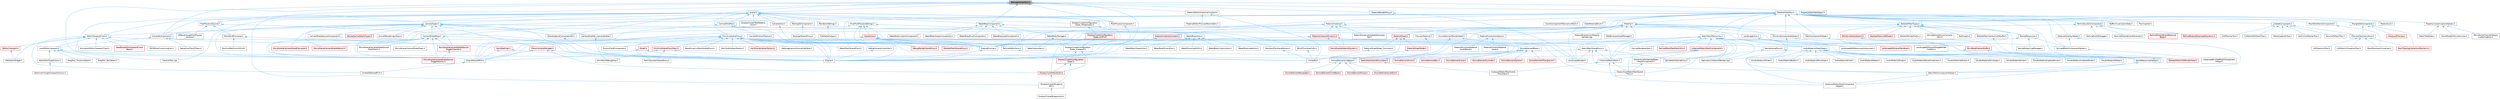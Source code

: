 digraph "BlendableInterface.h"
{
 // INTERACTIVE_SVG=YES
 // LATEX_PDF_SIZE
  bgcolor="transparent";
  edge [fontname=Helvetica,fontsize=10,labelfontname=Helvetica,labelfontsize=10];
  node [fontname=Helvetica,fontsize=10,shape=box,height=0.2,width=0.4];
  Node1 [id="Node000001",label="BlendableInterface.h",height=0.2,width=0.4,color="gray40", fillcolor="grey60", style="filled", fontcolor="black",tooltip=" "];
  Node1 -> Node2 [id="edge1_Node000001_Node000002",dir="back",color="steelblue1",style="solid",tooltip=" "];
  Node2 [id="Node000002",label="CameraComponent.h",height=0.2,width=0.4,color="grey40", fillcolor="white", style="filled",URL="$dc/d7b/CameraComponent_8h.html",tooltip=" "];
  Node2 -> Node3 [id="edge2_Node000002_Node000003",dir="back",color="steelblue1",style="solid",tooltip=" "];
  Node3 [id="Node000003",label="EngineMinimal.h",height=0.2,width=0.4,color="grey40", fillcolor="white", style="filled",URL="$d0/d2c/EngineMinimal_8h.html",tooltip=" "];
  Node3 -> Node4 [id="edge3_Node000003_Node000004",dir="back",color="steelblue1",style="solid",tooltip=" "];
  Node4 [id="Node000004",label="Engine.h",height=0.2,width=0.4,color="grey40", fillcolor="white", style="filled",URL="$d1/d34/Public_2Engine_8h.html",tooltip=" "];
  Node2 -> Node5 [id="edge4_Node000002_Node000005",dir="back",color="steelblue1",style="solid",tooltip=" "];
  Node5 [id="Node000005",label="LevelEditorViewport.h",height=0.2,width=0.4,color="grey40", fillcolor="white", style="filled",URL="$d4/ddf/LevelEditorViewport_8h.html",tooltip=" "];
  Node5 -> Node6 [id="edge5_Node000005_Node000006",dir="back",color="steelblue1",style="solid",tooltip=" "];
  Node6 [id="Node000006",label="BookMarkTypeActions.h",height=0.2,width=0.4,color="grey40", fillcolor="white", style="filled",URL="$d0/d2f/BookMarkTypeActions_8h.html",tooltip=" "];
  Node6 -> Node7 [id="edge6_Node000006_Node000007",dir="back",color="steelblue1",style="solid",tooltip=" "];
  Node7 [id="Node000007",label="BookmarkSingleViewportActions.h",height=0.2,width=0.4,color="grey40", fillcolor="white", style="filled",URL="$d3/dd5/BookmarkSingleViewportActions_8h.html",tooltip=" "];
  Node5 -> Node8 [id="edge7_Node000005_Node000008",dir="back",color="steelblue1",style="solid",tooltip=" "];
  Node8 [id="Node000008",label="DragTool_BoxSelect.h",height=0.2,width=0.4,color="grey40", fillcolor="white", style="filled",URL="$da/dbf/DragTool__BoxSelect_8h.html",tooltip=" "];
  Node5 -> Node9 [id="edge8_Node000005_Node000009",dir="back",color="steelblue1",style="solid",tooltip=" "];
  Node9 [id="Node000009",label="DragTool_FrustumSelect.h",height=0.2,width=0.4,color="grey40", fillcolor="white", style="filled",URL="$db/de7/DragTool__FrustumSelect_8h.html",tooltip=" "];
  Node5 -> Node10 [id="edge9_Node000005_Node000010",dir="back",color="steelblue1",style="solid",tooltip=" "];
  Node10 [id="Node000010",label="FractureTool.cpp",height=0.2,width=0.4,color="grey40", fillcolor="white", style="filled",URL="$dc/d9a/FractureTool_8cpp.html",tooltip=" "];
  Node5 -> Node11 [id="edge10_Node000005_Node000011",dir="back",color="steelblue1",style="solid",tooltip=" "];
  Node11 [id="Node000011",label="UnrealEd.h",height=0.2,width=0.4,color="grey40", fillcolor="white", style="filled",URL="$d2/d5f/UnrealEd_8h.html",tooltip=" "];
  Node2 -> Node12 [id="edge11_Node000002_Node000012",dir="back",color="steelblue1",style="solid",tooltip=" "];
  Node12 [id="Node000012",label="SequencerTrackFilters.h",height=0.2,width=0.4,color="grey40", fillcolor="white", style="filled",URL="$df/d72/SequencerTrackFilters_8h.html",tooltip=" "];
  Node1 -> Node4 [id="edge12_Node000001_Node000004",dir="back",color="steelblue1",style="solid",tooltip=" "];
  Node1 -> Node13 [id="edge13_Node000001_Node000013",dir="back",color="steelblue1",style="solid",tooltip=" "];
  Node13 [id="Node000013",label="EngineSharedPCH.h",height=0.2,width=0.4,color="grey40", fillcolor="white", style="filled",URL="$dc/dbb/EngineSharedPCH_8h.html",tooltip=" "];
  Node13 -> Node14 [id="edge14_Node000013_Node000014",dir="back",color="steelblue1",style="solid",tooltip=" "];
  Node14 [id="Node000014",label="UnrealEdSharedPCH.h",height=0.2,width=0.4,color="grey40", fillcolor="white", style="filled",URL="$d1/de6/UnrealEdSharedPCH_8h.html",tooltip=" "];
  Node1 -> Node15 [id="edge15_Node000001_Node000015",dir="back",color="steelblue1",style="solid",tooltip=" "];
  Node15 [id="Node000015",label="MaterialEditorInstanceConstant.h",height=0.2,width=0.4,color="grey40", fillcolor="white", style="filled",URL="$d8/d4b/MaterialEditorInstanceConstant_8h.html",tooltip=" "];
  Node15 -> Node16 [id="edge16_Node000015_Node000016",dir="back",color="steelblue1",style="solid",tooltip=" "];
  Node16 [id="Node000016",label="MaterialEditorPreviewParameters.h",height=0.2,width=0.4,color="grey40", fillcolor="white", style="filled",URL="$db/dd5/MaterialEditorPreviewParameters_8h.html",tooltip=" "];
  Node15 -> Node11 [id="edge17_Node000015_Node000011",dir="back",color="steelblue1",style="solid",tooltip=" "];
  Node1 -> Node17 [id="edge18_Node000001_Node000017",dir="back",color="steelblue1",style="solid",tooltip=" "];
  Node17 [id="Node000017",label="MaterialInterface.h",height=0.2,width=0.4,color="grey40", fillcolor="white", style="filled",URL="$de/daa/MaterialInterface_8h.html",tooltip=" "];
  Node17 -> Node18 [id="edge19_Node000017_Node000018",dir="back",color="steelblue1",style="solid",tooltip=" "];
  Node18 [id="Node000018",label="AudioMaterialSlateTypes.h",height=0.2,width=0.4,color="grey40", fillcolor="white", style="filled",URL="$d3/d2d/AudioMaterialSlateTypes_8h.html",tooltip=" "];
  Node18 -> Node19 [id="edge20_Node000018_Node000019",dir="back",color="steelblue1",style="solid",tooltip=" "];
  Node19 [id="Node000019",label="AudioMaterialButton.h",height=0.2,width=0.4,color="grey40", fillcolor="white", style="filled",URL="$de/dca/AudioMaterialButton_8h.html",tooltip=" "];
  Node18 -> Node20 [id="edge21_Node000018_Node000020",dir="back",color="steelblue1",style="solid",tooltip=" "];
  Node20 [id="Node000020",label="AudioMaterialEnvelope.h",height=0.2,width=0.4,color="grey40", fillcolor="white", style="filled",URL="$d8/d42/AudioMaterialEnvelope_8h.html",tooltip=" "];
  Node18 -> Node21 [id="edge22_Node000018_Node000021",dir="back",color="steelblue1",style="solid",tooltip=" "];
  Node21 [id="Node000021",label="AudioMaterialKnob.h",height=0.2,width=0.4,color="grey40", fillcolor="white", style="filled",URL="$d1/d59/AudioMaterialKnob_8h.html",tooltip=" "];
  Node18 -> Node22 [id="edge23_Node000018_Node000022",dir="back",color="steelblue1",style="solid",tooltip=" "];
  Node22 [id="Node000022",label="AudioMaterialMeter.h",height=0.2,width=0.4,color="grey40", fillcolor="white", style="filled",URL="$d7/dc3/AudioMaterialMeter_8h.html",tooltip=" "];
  Node18 -> Node23 [id="edge24_Node000018_Node000023",dir="back",color="steelblue1",style="solid",tooltip=" "];
  Node23 [id="Node000023",label="AudioMaterialSlider.h",height=0.2,width=0.4,color="grey40", fillcolor="white", style="filled",URL="$de/db4/AudioMaterialSlider_8h.html",tooltip=" "];
  Node18 -> Node24 [id="edge25_Node000018_Node000024",dir="back",color="steelblue1",style="solid",tooltip=" "];
  Node24 [id="Node000024",label="AudioMaterialStyleContainers.h",height=0.2,width=0.4,color="grey40", fillcolor="white", style="filled",URL="$d2/d4e/AudioMaterialStyleContainers_8h.html",tooltip=" "];
  Node18 -> Node25 [id="edge26_Node000018_Node000025",dir="back",color="steelblue1",style="solid",tooltip=" "];
  Node25 [id="Node000025",label="SAudioMaterialButton.h",height=0.2,width=0.4,color="grey40", fillcolor="white", style="filled",URL="$d5/df6/SAudioMaterialButton_8h.html",tooltip=" "];
  Node18 -> Node26 [id="edge27_Node000018_Node000026",dir="back",color="steelblue1",style="solid",tooltip=" "];
  Node26 [id="Node000026",label="SAudioMaterialEnvelope.h",height=0.2,width=0.4,color="grey40", fillcolor="white", style="filled",URL="$d5/d2b/SAudioMaterialEnvelope_8h.html",tooltip=" "];
  Node18 -> Node27 [id="edge28_Node000018_Node000027",dir="back",color="steelblue1",style="solid",tooltip=" "];
  Node27 [id="Node000027",label="SAudioMaterialKnob.h",height=0.2,width=0.4,color="grey40", fillcolor="white", style="filled",URL="$d5/d68/SAudioMaterialKnob_8h.html",tooltip=" "];
  Node18 -> Node28 [id="edge29_Node000018_Node000028",dir="back",color="steelblue1",style="solid",tooltip=" "];
  Node28 [id="Node000028",label="SAudioMaterialLabeledKnob.h",height=0.2,width=0.4,color="grey40", fillcolor="white", style="filled",URL="$de/d2d/SAudioMaterialLabeledKnob_8h.html",tooltip=" "];
  Node18 -> Node29 [id="edge30_Node000018_Node000029",dir="back",color="steelblue1",style="solid",tooltip=" "];
  Node29 [id="Node000029",label="SAudioMaterialLabeledSlider.h",height=0.2,width=0.4,color="grey40", fillcolor="white", style="filled",URL="$d7/df2/SAudioMaterialLabeledSlider_8h.html",tooltip=" "];
  Node18 -> Node30 [id="edge31_Node000018_Node000030",dir="back",color="steelblue1",style="solid",tooltip=" "];
  Node30 [id="Node000030",label="SAudioMaterialMeter.h",height=0.2,width=0.4,color="grey40", fillcolor="white", style="filled",URL="$d9/da6/SAudioMaterialMeter_8h.html",tooltip=" "];
  Node18 -> Node31 [id="edge32_Node000018_Node000031",dir="back",color="steelblue1",style="solid",tooltip=" "];
  Node31 [id="Node000031",label="SAudioMaterialSlider.h",height=0.2,width=0.4,color="grey40", fillcolor="white", style="filled",URL="$d1/d37/SAudioMaterialSlider_8h.html",tooltip=" "];
  Node17 -> Node32 [id="edge33_Node000017_Node000032",dir="back",color="steelblue1",style="solid",tooltip=" "];
  Node32 [id="Node000032",label="BufferVisualizationData.h",height=0.2,width=0.4,color="grey40", fillcolor="white", style="filled",URL="$df/df1/BufferVisualizationData_8h.html",tooltip=" "];
  Node17 -> Node4 [id="edge34_Node000017_Node000004",dir="back",color="steelblue1",style="solid",tooltip=" "];
  Node17 -> Node13 [id="edge35_Node000017_Node000013",dir="back",color="steelblue1",style="solid",tooltip=" "];
  Node17 -> Node33 [id="edge36_Node000017_Node000033",dir="back",color="steelblue1",style="solid",tooltip=" "];
  Node33 [id="Node000033",label="FbxImporter.h",height=0.2,width=0.4,color="grey40", fillcolor="white", style="filled",URL="$d4/dfb/FbxImporter_8h.html",tooltip=" "];
  Node17 -> Node10 [id="edge37_Node000017_Node000010",dir="back",color="steelblue1",style="solid",tooltip=" "];
  Node17 -> Node34 [id="edge38_Node000017_Node000034",dir="back",color="steelblue1",style="solid",tooltip=" "];
  Node34 [id="Node000034",label="GizmoElementRenderState.h",height=0.2,width=0.4,color="grey40", fillcolor="white", style="filled",URL="$dd/def/GizmoElementRenderState_8h.html",tooltip=" "];
  Node34 -> Node35 [id="edge39_Node000034_Node000035",dir="back",color="steelblue1",style="solid",tooltip=" "];
  Node35 [id="Node000035",label="GizmoElementBase.h",height=0.2,width=0.4,color="grey40", fillcolor="white", style="filled",URL="$d5/d19/GizmoElementBase_8h.html",tooltip=" "];
  Node35 -> Node36 [id="edge40_Node000035_Node000036",dir="back",color="steelblue1",style="solid",tooltip=" "];
  Node36 [id="Node000036",label="GizmoElementArrow.h",height=0.2,width=0.4,color="red", fillcolor="#FFF0F0", style="filled",URL="$df/d5b/GizmoElementArrow_8h.html",tooltip=" "];
  Node35 -> Node38 [id="edge41_Node000035_Node000038",dir="back",color="steelblue1",style="solid",tooltip=" "];
  Node38 [id="Node000038",label="GizmoElementBox.h",height=0.2,width=0.4,color="red", fillcolor="#FFF0F0", style="filled",URL="$d6/d7f/GizmoElementBox_8h.html",tooltip=" "];
  Node35 -> Node39 [id="edge42_Node000035_Node000039",dir="back",color="steelblue1",style="solid",tooltip=" "];
  Node39 [id="Node000039",label="GizmoElementCone.h",height=0.2,width=0.4,color="red", fillcolor="#FFF0F0", style="filled",URL="$dc/dca/GizmoElementCone_8h.html",tooltip=" "];
  Node35 -> Node40 [id="edge43_Node000035_Node000040",dir="back",color="steelblue1",style="solid",tooltip=" "];
  Node40 [id="Node000040",label="GizmoElementCylinder.h",height=0.2,width=0.4,color="red", fillcolor="#FFF0F0", style="filled",URL="$da/dff/GizmoElementCylinder_8h.html",tooltip=" "];
  Node35 -> Node41 [id="edge44_Node000035_Node000041",dir="back",color="steelblue1",style="solid",tooltip=" "];
  Node41 [id="Node000041",label="GizmoElementLineBase.h",height=0.2,width=0.4,color="grey40", fillcolor="white", style="filled",URL="$d4/d1b/GizmoElementLineBase_8h.html",tooltip=" "];
  Node41 -> Node42 [id="edge45_Node000041_Node000042",dir="back",color="steelblue1",style="solid",tooltip=" "];
  Node42 [id="Node000042",label="GizmoElementCircleBase.h",height=0.2,width=0.4,color="red", fillcolor="#FFF0F0", style="filled",URL="$d5/d29/GizmoElementCircleBase_8h.html",tooltip=" "];
  Node41 -> Node46 [id="edge46_Node000041_Node000046",dir="back",color="steelblue1",style="solid",tooltip=" "];
  Node46 [id="Node000046",label="GizmoElementGroup.h",height=0.2,width=0.4,color="red", fillcolor="#FFF0F0", style="filled",URL="$df/d24/GizmoElementGroup_8h.html",tooltip=" "];
  Node41 -> Node47 [id="edge47_Node000041_Node000047",dir="back",color="steelblue1",style="solid",tooltip=" "];
  Node47 [id="Node000047",label="GizmoElementLineStrip.h",height=0.2,width=0.4,color="red", fillcolor="#FFF0F0", style="filled",URL="$d8/dca/GizmoElementLineStrip_8h.html",tooltip=" "];
  Node41 -> Node48 [id="edge48_Node000041_Node000048",dir="back",color="steelblue1",style="solid",tooltip=" "];
  Node48 [id="Node000048",label="GizmoElementRectangle.h",height=0.2,width=0.4,color="red", fillcolor="#FFF0F0", style="filled",URL="$de/d3f/GizmoElementRectangle_8h.html",tooltip=" "];
  Node35 -> Node49 [id="edge49_Node000035_Node000049",dir="back",color="steelblue1",style="solid",tooltip=" "];
  Node49 [id="Node000049",label="GizmoElementSphere.h",height=0.2,width=0.4,color="red", fillcolor="#FFF0F0", style="filled",URL="$df/d53/GizmoElementSphere_8h.html",tooltip=" "];
  Node35 -> Node50 [id="edge50_Node000035_Node000050",dir="back",color="steelblue1",style="solid",tooltip=" "];
  Node50 [id="Node000050",label="GizmoElementTriangleList.h",height=0.2,width=0.4,color="red", fillcolor="#FFF0F0", style="filled",URL="$dc/dc3/GizmoElementTriangleList_8h.html",tooltip=" "];
  Node34 -> Node41 [id="edge51_Node000034_Node000041",dir="back",color="steelblue1",style="solid",tooltip=" "];
  Node17 -> Node51 [id="edge52_Node000017_Node000051",dir="back",color="steelblue1",style="solid",tooltip=" "];
  Node51 [id="Node000051",label="LandscapeRender.h",height=0.2,width=0.4,color="grey40", fillcolor="white", style="filled",URL="$df/d67/LandscapeRender_8h.html",tooltip=" "];
  Node17 -> Node52 [id="edge53_Node000017_Node000052",dir="back",color="steelblue1",style="solid",tooltip=" "];
  Node52 [id="Node000052",label="LineSetComponent.h",height=0.2,width=0.4,color="grey40", fillcolor="white", style="filled",URL="$d7/d6b/LineSetComponent_8h.html",tooltip=" "];
  Node52 -> Node53 [id="edge54_Node000052_Node000053",dir="back",color="steelblue1",style="solid",tooltip=" "];
  Node53 [id="Node000053",label="CSGMeshesTool.h",height=0.2,width=0.4,color="grey40", fillcolor="white", style="filled",URL="$db/dd1/CSGMeshesTool_8h.html",tooltip=" "];
  Node52 -> Node54 [id="edge55_Node000052_Node000054",dir="back",color="steelblue1",style="solid",tooltip=" "];
  Node54 [id="Node000054",label="CutMeshWithMeshTool.h",height=0.2,width=0.4,color="grey40", fillcolor="white", style="filled",URL="$d2/d2c/CutMeshWithMeshTool_8h.html",tooltip=" "];
  Node52 -> Node55 [id="edge56_Node000052_Node000055",dir="back",color="steelblue1",style="solid",tooltip=" "];
  Node55 [id="Node000055",label="MeshInspectorTool.h",height=0.2,width=0.4,color="grey40", fillcolor="white", style="filled",URL="$de/da1/MeshInspectorTool_8h.html",tooltip=" "];
  Node52 -> Node56 [id="edge57_Node000052_Node000056",dir="back",color="steelblue1",style="solid",tooltip=" "];
  Node56 [id="Node000056",label="PreviewGeometryActor.h",height=0.2,width=0.4,color="grey40", fillcolor="white", style="filled",URL="$d3/d38/PreviewGeometryActor_8h.html",tooltip=" "];
  Node56 -> Node57 [id="edge58_Node000056_Node000057",dir="back",color="steelblue1",style="solid",tooltip=" "];
  Node57 [id="Node000057",label="MeshElementsVisualizer.h",height=0.2,width=0.4,color="grey40", fillcolor="white", style="filled",URL="$d9/d01/MeshElementsVisualizer_8h.html",tooltip=" "];
  Node56 -> Node58 [id="edge59_Node000056_Node000058",dir="back",color="steelblue1",style="solid",tooltip=" "];
  Node58 [id="Node000058",label="MeshTopologySelectionMechanic.h",height=0.2,width=0.4,color="red", fillcolor="#FFF0F0", style="filled",URL="$d5/d15/MeshTopologySelectionMechanic_8h.html",tooltip=" "];
  Node56 -> Node62 [id="edge60_Node000056_Node000062",dir="back",color="steelblue1",style="solid",tooltip=" "];
  Node62 [id="Node000062",label="UVEditorUVSnapshotTool.h",height=0.2,width=0.4,color="grey40", fillcolor="white", style="filled",URL="$d4/dd6/UVEditorUVSnapshotTool_8h.html",tooltip=" "];
  Node56 -> Node63 [id="edge61_Node000056_Node000063",dir="back",color="steelblue1",style="solid",tooltip=" "];
  Node63 [id="Node000063",label="UVProjectionTool.h",height=0.2,width=0.4,color="grey40", fillcolor="white", style="filled",URL="$d5/d4f/UVProjectionTool_8h.html",tooltip=" "];
  Node52 -> Node64 [id="edge62_Node000052_Node000064",dir="back",color="steelblue1",style="solid",tooltip=" "];
  Node64 [id="Node000064",label="SelfUnionMeshesTool.h",height=0.2,width=0.4,color="grey40", fillcolor="white", style="filled",URL="$dc/dad/SelfUnionMeshesTool_8h.html",tooltip=" "];
  Node52 -> Node65 [id="edge63_Node000052_Node000065",dir="back",color="steelblue1",style="solid",tooltip=" "];
  Node65 [id="Node000065",label="VolumeToMeshTool.h",height=0.2,width=0.4,color="grey40", fillcolor="white", style="filled",URL="$de/d64/VolumeToMeshTool_8h.html",tooltip=" "];
  Node17 -> Node66 [id="edge64_Node000017_Node000066",dir="back",color="steelblue1",style="solid",tooltip=" "];
  Node66 [id="Node000066",label="Material.h",height=0.2,width=0.4,color="grey40", fillcolor="white", style="filled",URL="$df/d12/Material_8h.html",tooltip=" "];
  Node66 -> Node3 [id="edge65_Node000066_Node000003",dir="back",color="steelblue1",style="solid",tooltip=" "];
  Node66 -> Node13 [id="edge66_Node000066_Node000013",dir="back",color="steelblue1",style="solid",tooltip=" "];
  Node66 -> Node67 [id="edge67_Node000066_Node000067",dir="back",color="steelblue1",style="solid",tooltip=" "];
  Node67 [id="Node000067",label="InstancedStaticMesh.h",height=0.2,width=0.4,color="grey40", fillcolor="white", style="filled",URL="$dd/d89/InstancedStaticMesh_8h.html",tooltip=" "];
  Node67 -> Node68 [id="edge68_Node000067_Node000068",dir="back",color="steelblue1",style="solid",tooltip=" "];
  Node68 [id="Node000068",label="HierarchicalStaticMeshScene\lProxy.h",height=0.2,width=0.4,color="grey40", fillcolor="white", style="filled",URL="$d3/d4d/HierarchicalStaticMeshSceneProxy_8h.html",tooltip=" "];
  Node67 -> Node69 [id="edge69_Node000067_Node000069",dir="back",color="steelblue1",style="solid",tooltip=" "];
  Node69 [id="Node000069",label="InstancedStaticMeshComponent\lHelper.h",height=0.2,width=0.4,color="grey40", fillcolor="white", style="filled",URL="$dc/dc7/InstancedStaticMeshComponentHelper_8h.html",tooltip=" "];
  Node67 -> Node70 [id="edge70_Node000067_Node000070",dir="back",color="steelblue1",style="solid",tooltip=" "];
  Node70 [id="Node000070",label="InstancedStaticMeshScene\lProxyDesc.h",height=0.2,width=0.4,color="grey40", fillcolor="white", style="filled",URL="$db/dcf/InstancedStaticMeshSceneProxyDesc_8h.html",tooltip=" "];
  Node66 -> Node71 [id="edge71_Node000066_Node000071",dir="back",color="steelblue1",style="solid",tooltip=" "];
  Node71 [id="Node000071",label="LandscapeEditResourcesSubsystem.h",height=0.2,width=0.4,color="grey40", fillcolor="white", style="filled",URL="$db/d28/LandscapeEditResourcesSubsystem_8h.html",tooltip=" "];
  Node66 -> Node72 [id="edge72_Node000066_Node000072",dir="back",color="steelblue1",style="solid",tooltip=" "];
  Node72 [id="Node000072",label="LandscapeUtils.h",height=0.2,width=0.4,color="grey40", fillcolor="white", style="filled",URL="$d0/dc0/LandscapeUtils_8h.html",tooltip=" "];
  Node72 -> Node73 [id="edge73_Node000072_Node000073",dir="back",color="steelblue1",style="solid",tooltip=" "];
  Node73 [id="Node000073",label="LandscapeEditLayerMergeRender\lContext.h",height=0.2,width=0.4,color="grey40", fillcolor="white", style="filled",URL="$d1/d40/LandscapeEditLayerMergeRenderContext_8h.html",tooltip=" "];
  Node72 -> Node74 [id="edge74_Node000072_Node000074",dir="back",color="steelblue1",style="solid",tooltip=" "];
  Node74 [id="Node000074",label="LandscapeEditLayerRenderer.h",height=0.2,width=0.4,color="red", fillcolor="#FFF0F0", style="filled",URL="$d4/ddf/LandscapeEditLayerRenderer_8h.html",tooltip=" "];
  Node72 -> Node71 [id="edge75_Node000072_Node000071",dir="back",color="steelblue1",style="solid",tooltip=" "];
  Node66 -> Node82 [id="edge76_Node000066_Node000082",dir="back",color="steelblue1",style="solid",tooltip=" "];
  Node82 [id="Node000082",label="MaterialExpressionMaterial\lSample.cpp",height=0.2,width=0.4,color="grey40", fillcolor="white", style="filled",URL="$d0/dbd/MaterialExpressionMaterialSample_8cpp.html",tooltip=" "];
  Node66 -> Node83 [id="edge77_Node000066_Node000083",dir="back",color="steelblue1",style="solid",tooltip=" "];
  Node83 [id="Node000083",label="MaterialFunctionInstance.h",height=0.2,width=0.4,color="grey40", fillcolor="white", style="filled",URL="$dd/d09/MaterialFunctionInstance_8h.html",tooltip=" "];
  Node83 -> Node84 [id="edge78_Node000083_Node000084",dir="back",color="steelblue1",style="solid",tooltip=" "];
  Node84 [id="Node000084",label="MaterialFunctionMaterial\lLayer.h",height=0.2,width=0.4,color="grey40", fillcolor="white", style="filled",URL="$d5/db3/MaterialFunctionMaterialLayer_8h.html",tooltip=" "];
  Node83 -> Node85 [id="edge79_Node000083_Node000085",dir="back",color="steelblue1",style="solid",tooltip=" "];
  Node85 [id="Node000085",label="MaterialFunctionMaterial\lLayerBlend.h",height=0.2,width=0.4,color="grey40", fillcolor="white", style="filled",URL="$d9/d8a/MaterialFunctionMaterialLayerBlend_8h.html",tooltip=" "];
  Node66 -> Node86 [id="edge80_Node000066_Node000086",dir="back",color="steelblue1",style="solid",tooltip=" "];
  Node86 [id="Node000086",label="MaterialGraph.h",height=0.2,width=0.4,color="red", fillcolor="#FFF0F0", style="filled",URL="$dd/d8d/MaterialGraph_8h.html",tooltip=" "];
  Node86 -> Node87 [id="edge81_Node000086_Node000087",dir="back",color="steelblue1",style="solid",tooltip=" "];
  Node87 [id="Node000087",label="MaterialGraphNode.h",height=0.2,width=0.4,color="red", fillcolor="#FFF0F0", style="filled",URL="$d7/d89/MaterialGraphNode_8h.html",tooltip=" "];
  Node87 -> Node11 [id="edge82_Node000087_Node000011",dir="back",color="steelblue1",style="solid",tooltip=" "];
  Node86 -> Node92 [id="edge83_Node000086_Node000092",dir="back",color="steelblue1",style="solid",tooltip=" "];
  Node92 [id="Node000092",label="MaterialGraphNode_Comment.h",height=0.2,width=0.4,color="grey40", fillcolor="white", style="filled",URL="$da/db6/MaterialGraphNode__Comment_8h.html",tooltip=" "];
  Node92 -> Node11 [id="edge84_Node000092_Node000011",dir="back",color="steelblue1",style="solid",tooltip=" "];
  Node86 -> Node11 [id="edge85_Node000086_Node000011",dir="back",color="steelblue1",style="solid",tooltip=" "];
  Node66 -> Node93 [id="edge86_Node000066_Node000093",dir="back",color="steelblue1",style="solid",tooltip=" "];
  Node93 [id="Node000093",label="MaterialInstanceUpdateParameter\lSet.h",height=0.2,width=0.4,color="grey40", fillcolor="white", style="filled",URL="$dd/df7/MaterialInstanceUpdateParameterSet_8h.html",tooltip=" "];
  Node66 -> Node94 [id="edge87_Node000066_Node000094",dir="back",color="steelblue1",style="solid",tooltip=" "];
  Node94 [id="Node000094",label="MeshComponentHelper.h",height=0.2,width=0.4,color="grey40", fillcolor="white", style="filled",URL="$d3/de8/MeshComponentHelper_8h.html",tooltip=" "];
  Node94 -> Node95 [id="edge88_Node000094_Node000095",dir="back",color="steelblue1",style="solid",tooltip=" "];
  Node95 [id="Node000095",label="StaticMeshComponentHelper.h",height=0.2,width=0.4,color="grey40", fillcolor="white", style="filled",URL="$dc/dc1/StaticMeshComponentHelper_8h.html",tooltip=" "];
  Node95 -> Node69 [id="edge89_Node000095_Node000069",dir="back",color="steelblue1",style="solid",tooltip=" "];
  Node66 -> Node96 [id="edge90_Node000066_Node000096",dir="back",color="steelblue1",style="solid",tooltip=" "];
  Node96 [id="Node000096",label="NaniteResourcesHelper.h",height=0.2,width=0.4,color="grey40", fillcolor="white", style="filled",URL="$dc/d48/NaniteResourcesHelper_8h.html",tooltip=" "];
  Node96 -> Node69 [id="edge91_Node000096_Node000069",dir="back",color="steelblue1",style="solid",tooltip=" "];
  Node96 -> Node96 [id="edge92_Node000096_Node000096",dir="back",color="steelblue1",style="solid",tooltip=" "];
  Node96 -> Node95 [id="edge93_Node000096_Node000095",dir="back",color="steelblue1",style="solid",tooltip=" "];
  Node66 -> Node97 [id="edge94_Node000066_Node000097",dir="back",color="steelblue1",style="solid",tooltip=" "];
  Node97 [id="Node000097",label="PreviewMaterial.h",height=0.2,width=0.4,color="grey40", fillcolor="white", style="filled",URL="$d4/de3/PreviewMaterial_8h.html",tooltip=" "];
  Node97 -> Node11 [id="edge95_Node000097_Node000011",dir="back",color="steelblue1",style="solid",tooltip=" "];
  Node66 -> Node98 [id="edge96_Node000066_Node000098",dir="back",color="steelblue1",style="solid",tooltip=" "];
  Node98 [id="Node000098",label="PrimitiveComponentHelper.h",height=0.2,width=0.4,color="grey40", fillcolor="white", style="filled",URL="$d1/d08/PrimitiveComponentHelper_8h.html",tooltip=" "];
  Node98 -> Node69 [id="edge97_Node000098_Node000069",dir="back",color="steelblue1",style="solid",tooltip=" "];
  Node98 -> Node99 [id="edge98_Node000098_Node000099",dir="back",color="steelblue1",style="solid",tooltip=" "];
  Node99 [id="Node000099",label="SkinnedMeshComponentHelper.h",height=0.2,width=0.4,color="grey40", fillcolor="white", style="filled",URL="$db/d81/SkinnedMeshComponentHelper_8h.html",tooltip=" "];
  Node99 -> Node100 [id="edge99_Node000099_Node000100",dir="back",color="steelblue1",style="solid",tooltip=" "];
  Node100 [id="Node000100",label="InstancedSkinnedMeshComponent\lHelper.h",height=0.2,width=0.4,color="grey40", fillcolor="white", style="filled",URL="$d1/d86/InstancedSkinnedMeshComponentHelper_8h.html",tooltip=" "];
  Node66 -> Node101 [id="edge100_Node000066_Node000101",dir="back",color="steelblue1",style="solid",tooltip=" "];
  Node101 [id="Node000101",label="StaticMeshSceneProxyDesc.h",height=0.2,width=0.4,color="red", fillcolor="#FFF0F0", style="filled",URL="$d0/d31/StaticMeshSceneProxyDesc_8h.html",tooltip=" "];
  Node101 -> Node70 [id="edge101_Node000101_Node000070",dir="back",color="steelblue1",style="solid",tooltip=" "];
  Node66 -> Node103 [id="edge102_Node000066_Node000103",dir="back",color="steelblue1",style="solid",tooltip=" "];
  Node103 [id="Node000103",label="WebBrowserAssetManager.h",height=0.2,width=0.4,color="grey40", fillcolor="white", style="filled",URL="$db/d79/WebBrowserAssetManager_8h.html",tooltip=" "];
  Node17 -> Node104 [id="edge103_Node000017_Node000104",dir="back",color="steelblue1",style="solid",tooltip=" "];
  Node104 [id="Node000104",label="MaterialInstance.h",height=0.2,width=0.4,color="grey40", fillcolor="white", style="filled",URL="$d7/d9c/MaterialInstance_8h.html",tooltip=" "];
  Node104 -> Node3 [id="edge104_Node000104_Node000003",dir="back",color="steelblue1",style="solid",tooltip=" "];
  Node104 -> Node13 [id="edge105_Node000104_Node000013",dir="back",color="steelblue1",style="solid",tooltip=" "];
  Node104 -> Node83 [id="edge106_Node000104_Node000083",dir="back",color="steelblue1",style="solid",tooltip=" "];
  Node104 -> Node105 [id="edge107_Node000104_Node000105",dir="back",color="steelblue1",style="solid",tooltip=" "];
  Node105 [id="Node000105",label="MaterialInstanceConstant.h",height=0.2,width=0.4,color="red", fillcolor="#FFF0F0", style="filled",URL="$d5/da5/MaterialInstanceConstant_8h.html",tooltip=" "];
  Node105 -> Node4 [id="edge108_Node000105_Node000004",dir="back",color="steelblue1",style="solid",tooltip=" "];
  Node104 -> Node108 [id="edge109_Node000104_Node000108",dir="back",color="steelblue1",style="solid",tooltip=" "];
  Node108 [id="Node000108",label="MaterialInstanceDynamic.h",height=0.2,width=0.4,color="red", fillcolor="#FFF0F0", style="filled",URL="$dc/df3/MaterialInstanceDynamic_8h.html",tooltip=" "];
  Node108 -> Node18 [id="edge110_Node000108_Node000018",dir="back",color="steelblue1",style="solid",tooltip=" "];
  Node108 -> Node3 [id="edge111_Node000108_Node000003",dir="back",color="steelblue1",style="solid",tooltip=" "];
  Node108 -> Node13 [id="edge112_Node000108_Node000013",dir="back",color="steelblue1",style="solid",tooltip=" "];
  Node108 -> Node120 [id="edge113_Node000108_Node000120",dir="back",color="steelblue1",style="solid",tooltip=" "];
  Node120 [id="Node000120",label="MovieSceneMaterialSystem.h",height=0.2,width=0.4,color="red", fillcolor="#FFF0F0", style="filled",URL="$d2/d2f/MovieSceneMaterialSystem_8h.html",tooltip=" "];
  Node104 -> Node93 [id="edge114_Node000104_Node000093",dir="back",color="steelblue1",style="solid",tooltip=" "];
  Node104 -> Node120 [id="edge115_Node000104_Node000120",dir="back",color="steelblue1",style="solid",tooltip=" "];
  Node17 -> Node124 [id="edge116_Node000017_Node000124",dir="back",color="steelblue1",style="solid",tooltip=" "];
  Node124 [id="Node000124",label="MaterialList.h",height=0.2,width=0.4,color="grey40", fillcolor="white", style="filled",URL="$df/d0c/MaterialList_8h.html",tooltip=" "];
  Node17 -> Node125 [id="edge117_Node000017_Node000125",dir="back",color="steelblue1",style="solid",tooltip=" "];
  Node125 [id="Node000125",label="MaterialOverlayHelper.h",height=0.2,width=0.4,color="grey40", fillcolor="white", style="filled",URL="$d4/d43/MaterialOverlayHelper_8h.html",tooltip=" "];
  Node125 -> Node99 [id="edge118_Node000125_Node000099",dir="back",color="steelblue1",style="solid",tooltip=" "];
  Node125 -> Node95 [id="edge119_Node000125_Node000095",dir="back",color="steelblue1",style="solid",tooltip=" "];
  Node17 -> Node94 [id="edge120_Node000017_Node000094",dir="back",color="steelblue1",style="solid",tooltip=" "];
  Node17 -> Node126 [id="edge121_Node000017_Node000126",dir="back",color="steelblue1",style="solid",tooltip=" "];
  Node126 [id="Node000126",label="MeshWireframeComponent.h",height=0.2,width=0.4,color="grey40", fillcolor="white", style="filled",URL="$d7/d66/MeshWireframeComponent_8h.html",tooltip=" "];
  Node126 -> Node57 [id="edge122_Node000126_Node000057",dir="back",color="steelblue1",style="solid",tooltip=" "];
  Node17 -> Node127 [id="edge123_Node000017_Node000127",dir="back",color="steelblue1",style="solid",tooltip=" "];
  Node127 [id="Node000127",label="NaniteResources.h",height=0.2,width=0.4,color="grey40", fillcolor="white", style="filled",URL="$d7/d8b/NaniteResources_8h.html",tooltip=" "];
  Node127 -> Node128 [id="edge124_Node000127_Node000128",dir="back",color="steelblue1",style="solid",tooltip=" "];
  Node128 [id="Node000128",label="NaniteSceneProxy.h",height=0.2,width=0.4,color="grey40", fillcolor="white", style="filled",URL="$de/dae/NaniteSceneProxy_8h.html",tooltip=" "];
  Node128 -> Node96 [id="edge125_Node000128_Node000096",dir="back",color="steelblue1",style="solid",tooltip=" "];
  Node128 -> Node129 [id="edge126_Node000128_Node000129",dir="back",color="steelblue1",style="solid",tooltip=" "];
  Node129 [id="Node000129",label="SplineMeshSceneProxy.h",height=0.2,width=0.4,color="grey40", fillcolor="white", style="filled",URL="$dd/dcb/SplineMeshSceneProxy_8h.html",tooltip=" "];
  Node127 -> Node130 [id="edge127_Node000127_Node000130",dir="back",color="steelblue1",style="solid",tooltip=" "];
  Node130 [id="Node000130",label="NaniteStreamingManager.h",height=0.2,width=0.4,color="grey40", fillcolor="white", style="filled",URL="$d2/d3f/NaniteStreamingManager_8h.html",tooltip=" "];
  Node127 -> Node99 [id="edge128_Node000127_Node000099",dir="back",color="steelblue1",style="solid",tooltip=" "];
  Node127 -> Node101 [id="edge129_Node000127_Node000101",dir="back",color="steelblue1",style="solid",tooltip=" "];
  Node17 -> Node96 [id="edge130_Node000017_Node000096",dir="back",color="steelblue1",style="solid",tooltip=" "];
  Node17 -> Node131 [id="edge131_Node000017_Node000131",dir="back",color="steelblue1",style="solid",tooltip=" "];
  Node131 [id="Node000131",label="ParticleSystemComponent.h",height=0.2,width=0.4,color="grey40", fillcolor="white", style="filled",URL="$d4/d17/ParticleSystemComponent_8h.html",tooltip=" "];
  Node131 -> Node3 [id="edge132_Node000131_Node000003",dir="back",color="steelblue1",style="solid",tooltip=" "];
  Node131 -> Node132 [id="edge133_Node000131_Node000132",dir="back",color="steelblue1",style="solid",tooltip=" "];
  Node132 [id="Node000132",label="ParticleEventManager.h",height=0.2,width=0.4,color="grey40", fillcolor="white", style="filled",URL="$dc/df9/ParticleEventManager_8h.html",tooltip=" "];
  Node131 -> Node133 [id="edge134_Node000131_Node000133",dir="back",color="steelblue1",style="solid",tooltip=" "];
  Node133 [id="Node000133",label="ParticleModuleEventGenerator.h",height=0.2,width=0.4,color="grey40", fillcolor="white", style="filled",URL="$dd/df1/ParticleModuleEventGenerator_8h.html",tooltip=" "];
  Node131 -> Node134 [id="edge135_Node000131_Node000134",dir="back",color="steelblue1",style="solid",tooltip=" "];
  Node134 [id="Node000134",label="ParticleModuleEventReceiver\lBase.h",height=0.2,width=0.4,color="red", fillcolor="#FFF0F0", style="filled",URL="$d2/d65/ParticleModuleEventReceiverBase_8h.html",tooltip=" "];
  Node131 -> Node137 [id="edge136_Node000131_Node000137",dir="back",color="steelblue1",style="solid",tooltip=" "];
  Node137 [id="Node000137",label="ParticleModuleParameterDynamic.h",height=0.2,width=0.4,color="red", fillcolor="#FFF0F0", style="filled",URL="$d3/d04/ParticleModuleParameterDynamic_8h.html",tooltip=" "];
  Node17 -> Node98 [id="edge137_Node000017_Node000098",dir="back",color="steelblue1",style="solid",tooltip=" "];
  Node17 -> Node139 [id="edge138_Node000017_Node000139",dir="back",color="steelblue1",style="solid",tooltip=" "];
  Node139 [id="Node000139",label="PropertyCustomizationHelpers.h",height=0.2,width=0.4,color="grey40", fillcolor="white", style="filled",URL="$d7/dd0/PropertyCustomizationHelpers_8h.html",tooltip=" "];
  Node139 -> Node140 [id="edge139_Node000139_Node000140",dir="back",color="steelblue1",style="solid",tooltip=" "];
  Node140 [id="Node000140",label="DetailTreeNode.h",height=0.2,width=0.4,color="grey40", fillcolor="white", style="filled",URL="$d8/d32/DetailTreeNode_8h.html",tooltip=" "];
  Node139 -> Node141 [id="edge140_Node000139_Node000141",dir="back",color="steelblue1",style="solid",tooltip=" "];
  Node141 [id="Node000141",label="GameModeInfoCustomizer.h",height=0.2,width=0.4,color="grey40", fillcolor="white", style="filled",URL="$d5/df3/GameModeInfoCustomizer_8h.html",tooltip=" "];
  Node139 -> Node142 [id="edge141_Node000139_Node000142",dir="back",color="steelblue1",style="solid",tooltip=" "];
  Node142 [id="Node000142",label="PerlinNoiseChannelDetails\lCustomization.h",height=0.2,width=0.4,color="grey40", fillcolor="white", style="filled",URL="$d6/df3/PerlinNoiseChannelDetailsCustomization_8h.html",tooltip=" "];
  Node17 -> Node143 [id="edge142_Node000017_Node000143",dir="back",color="steelblue1",style="solid",tooltip=" "];
  Node143 [id="Node000143",label="SceneComponentToDynamicMesh.h",height=0.2,width=0.4,color="grey40", fillcolor="white", style="filled",URL="$d2/dfd/SceneComponentToDynamicMesh_8h.html",tooltip=" "];
  Node17 -> Node144 [id="edge143_Node000017_Node000144",dir="back",color="steelblue1",style="solid",tooltip=" "];
  Node144 [id="Node000144",label="SkeletalMeshTypes.h",height=0.2,width=0.4,color="grey40", fillcolor="white", style="filled",URL="$d5/d0c/SkeletalMeshTypes_8h.html",tooltip=" "];
  Node144 -> Node145 [id="edge144_Node000144_Node000145",dir="back",color="steelblue1",style="solid",tooltip=" "];
  Node145 [id="Node000145",label="GPUSkinVertexFactory.h",height=0.2,width=0.4,color="red", fillcolor="#FFF0F0", style="filled",URL="$db/dcc/GPUSkinVertexFactory_8h.html",tooltip=" "];
  Node145 -> Node148 [id="edge145_Node000145_Node000148",dir="back",color="steelblue1",style="solid",tooltip=" "];
  Node148 [id="Node000148",label="SkeletalMeshLODRenderData.h",height=0.2,width=0.4,color="red", fillcolor="#FFF0F0", style="filled",URL="$d0/d5a/SkeletalMeshLODRenderData_8h.html",tooltip=" "];
  Node145 -> Node157 [id="edge146_Node000145_Node000157",dir="back",color="steelblue1",style="solid",tooltip=" "];
  Node157 [id="Node000157",label="SkinWeightVertexBuffer.h",height=0.2,width=0.4,color="red", fillcolor="#FFF0F0", style="filled",URL="$d3/d86/SkinWeightVertexBuffer_8h.html",tooltip=" "];
  Node157 -> Node158 [id="edge147_Node000157_Node000158",dir="back",color="steelblue1",style="solid",tooltip=" "];
  Node158 [id="Node000158",label="GeometryCollectionRendering.h",height=0.2,width=0.4,color="grey40", fillcolor="white", style="filled",URL="$dc/d68/GeometryCollectionRendering_8h.html",tooltip=" "];
  Node157 -> Node148 [id="edge148_Node000157_Node000148",dir="back",color="steelblue1",style="solid",tooltip=" "];
  Node144 -> Node127 [id="edge149_Node000144_Node000127",dir="back",color="steelblue1",style="solid",tooltip=" "];
  Node144 -> Node165 [id="edge150_Node000144_Node000165",dir="back",color="steelblue1",style="solid",tooltip=" "];
  Node165 [id="Node000165",label="SkelImport.h",height=0.2,width=0.4,color="grey40", fillcolor="white", style="filled",URL="$d2/d8b/SkelImport_8h.html",tooltip=" "];
  Node144 -> Node161 [id="edge151_Node000144_Node000161",dir="back",color="steelblue1",style="solid",tooltip=" "];
  Node161 [id="Node000161",label="SkeletalMeshLODModel.h",height=0.2,width=0.4,color="red", fillcolor="#FFF0F0", style="filled",URL="$d2/d34/SkeletalMeshLODModel_8h.html",tooltip=" "];
  Node144 -> Node148 [id="edge152_Node000144_Node000148",dir="back",color="steelblue1",style="solid",tooltip=" "];
  Node144 -> Node166 [id="edge153_Node000144_Node000166",dir="back",color="steelblue1",style="solid",tooltip=" "];
  Node166 [id="Node000166",label="SkeletalMeshSceneProxy.h",height=0.2,width=0.4,color="red", fillcolor="#FFF0F0", style="filled",URL="$de/de8/SkeletalMeshSceneProxy_8h.html",tooltip=" "];
  Node144 -> Node170 [id="edge154_Node000144_Node000170",dir="back",color="steelblue1",style="solid",tooltip=" "];
  Node170 [id="Node000170",label="SkeletalMeshVertexClothBuffer.h",height=0.2,width=0.4,color="grey40", fillcolor="white", style="filled",URL="$d4/d64/SkeletalMeshVertexClothBuffer_8h.html",tooltip=" "];
  Node170 -> Node148 [id="edge155_Node000170_Node000148",dir="back",color="steelblue1",style="solid",tooltip=" "];
  Node144 -> Node171 [id="edge156_Node000144_Node000171",dir="back",color="steelblue1",style="solid",tooltip=" "];
  Node171 [id="Node000171",label="SkeletalRenderPublic.h",height=0.2,width=0.4,color="grey40", fillcolor="white", style="filled",URL="$d5/d40/SkeletalRenderPublic_8h.html",tooltip=" "];
  Node144 -> Node157 [id="edge157_Node000144_Node000157",dir="back",color="steelblue1",style="solid",tooltip=" "];
  Node144 -> Node172 [id="edge158_Node000144_Node000172",dir="back",color="steelblue1",style="solid",tooltip=" "];
  Node172 [id="Node000172",label="SkinnedAssetAsyncCompile\lUtils.h",height=0.2,width=0.4,color="grey40", fillcolor="white", style="filled",URL="$d0/dc7/SkinnedAssetAsyncCompileUtils_8h.html",tooltip=" "];
  Node17 -> Node99 [id="edge159_Node000017_Node000099",dir="back",color="steelblue1",style="solid",tooltip=" "];
  Node17 -> Node173 [id="edge160_Node000017_Node000173",dir="back",color="steelblue1",style="solid",tooltip=" "];
  Node173 [id="Node000173",label="SlateMaterialBrush.h",height=0.2,width=0.4,color="grey40", fillcolor="white", style="filled",URL="$d0/d58/SlateMaterialBrush_8h.html",tooltip=" "];
  Node17 -> Node174 [id="edge161_Node000017_Node000174",dir="back",color="steelblue1",style="solid",tooltip=" "];
  Node174 [id="Node000174",label="StaticMeshResources.h",height=0.2,width=0.4,color="grey40", fillcolor="white", style="filled",URL="$d0/db7/StaticMeshResources_8h.html",tooltip=" "];
  Node174 -> Node175 [id="edge162_Node000174_Node000175",dir="back",color="steelblue1",style="solid",tooltip=" "];
  Node175 [id="Node000175",label="CanvasRendererItem.h",height=0.2,width=0.4,color="grey40", fillcolor="white", style="filled",URL="$d7/d93/CanvasRendererItem_8h.html",tooltip=" "];
  Node174 -> Node176 [id="edge163_Node000174_Node000176",dir="back",color="steelblue1",style="solid",tooltip=" "];
  Node176 [id="Node000176",label="DerivedMeshDataTaskUtils.h",height=0.2,width=0.4,color="red", fillcolor="#FFF0F0", style="filled",URL="$d2/d98/DerivedMeshDataTaskUtils_8h.html",tooltip=" "];
  Node174 -> Node158 [id="edge164_Node000174_Node000158",dir="back",color="steelblue1",style="solid",tooltip=" "];
  Node174 -> Node236 [id="edge165_Node000174_Node000236",dir="back",color="steelblue1",style="solid",tooltip=" "];
  Node236 [id="Node000236",label="HierarchicalInstancedStatic\lMeshComponent.h",height=0.2,width=0.4,color="grey40", fillcolor="white", style="filled",URL="$d3/ddb/HierarchicalInstancedStaticMeshComponent_8h.html",tooltip=" "];
  Node236 -> Node68 [id="edge166_Node000236_Node000068",dir="back",color="steelblue1",style="solid",tooltip=" "];
  Node174 -> Node68 [id="edge167_Node000174_Node000068",dir="back",color="steelblue1",style="solid",tooltip=" "];
  Node174 -> Node67 [id="edge168_Node000174_Node000067",dir="back",color="steelblue1",style="solid",tooltip=" "];
  Node174 -> Node237 [id="edge169_Node000174_Node000237",dir="back",color="steelblue1",style="solid",tooltip=" "];
  Node237 [id="Node000237",label="InstancedStaticMeshComponent.h",height=0.2,width=0.4,color="red", fillcolor="#FFF0F0", style="filled",URL="$d8/d5d/InstancedStaticMeshComponent_8h.html",tooltip=" "];
  Node237 -> Node4 [id="edge170_Node000237_Node000004",dir="back",color="steelblue1",style="solid",tooltip=" "];
  Node237 -> Node236 [id="edge171_Node000237_Node000236",dir="back",color="steelblue1",style="solid",tooltip=" "];
  Node237 -> Node68 [id="edge172_Node000237_Node000068",dir="back",color="steelblue1",style="solid",tooltip=" "];
  Node237 -> Node67 [id="edge173_Node000237_Node000067",dir="back",color="steelblue1",style="solid",tooltip=" "];
  Node174 -> Node51 [id="edge174_Node000174_Node000051",dir="back",color="steelblue1",style="solid",tooltip=" "];
  Node174 -> Node243 [id="edge175_Node000174_Node000243",dir="back",color="steelblue1",style="solid",tooltip=" "];
  Node243 [id="Node000243",label="Model.h",height=0.2,width=0.4,color="red", fillcolor="#FFF0F0", style="filled",URL="$dd/d63/Public_2Model_8h.html",tooltip=" "];
  Node243 -> Node4 [id="edge176_Node000243_Node000004",dir="back",color="steelblue1",style="solid",tooltip=" "];
  Node243 -> Node13 [id="edge177_Node000243_Node000013",dir="back",color="steelblue1",style="solid",tooltip=" "];
  Node174 -> Node148 [id="edge178_Node000174_Node000148",dir="back",color="steelblue1",style="solid",tooltip=" "];
  Node174 -> Node129 [id="edge179_Node000174_Node000129",dir="back",color="steelblue1",style="solid",tooltip=" "];
  Node174 -> Node95 [id="edge180_Node000174_Node000095",dir="back",color="steelblue1",style="solid",tooltip=" "];
  Node17 -> Node247 [id="edge181_Node000017_Node000247",dir="back",color="steelblue1",style="solid",tooltip=" "];
  Node247 [id="Node000247",label="TriangleSetComponent.h",height=0.2,width=0.4,color="grey40", fillcolor="white", style="filled",URL="$d0/d95/TriangleSetComponent_8h.html",tooltip=" "];
  Node247 -> Node58 [id="edge182_Node000247_Node000058",dir="back",color="steelblue1",style="solid",tooltip=" "];
  Node247 -> Node56 [id="edge183_Node000247_Node000056",dir="back",color="steelblue1",style="solid",tooltip=" "];
  Node247 -> Node231 [id="edge184_Node000247_Node000231",dir="back",color="steelblue1",style="solid",tooltip=" "];
  Node231 [id="Node000231",label="UVLayoutPreview.h",height=0.2,width=0.4,color="red", fillcolor="#FFF0F0", style="filled",URL="$dd/d16/UVLayoutPreview_8h.html",tooltip=" "];
  Node17 -> Node248 [id="edge185_Node000017_Node000248",dir="back",color="steelblue1",style="solid",tooltip=" "];
  Node248 [id="Node000248",label="WaterMeshSceneProxy.h",height=0.2,width=0.4,color="grey40", fillcolor="white", style="filled",URL="$d2/d6c/WaterMeshSceneProxy_8h.html",tooltip=" "];
  Node1 -> Node249 [id="edge186_Node000001_Node000249",dir="back",color="steelblue1",style="solid",tooltip=" "];
  Node249 [id="Node000249",label="MaterialRenderProxy.h",height=0.2,width=0.4,color="grey40", fillcolor="white", style="filled",URL="$da/daa/MaterialRenderProxy_8h.html",tooltip=" "];
  Node249 -> Node51 [id="edge187_Node000249_Node000051",dir="back",color="steelblue1",style="solid",tooltip=" "];
  Node1 -> Node250 [id="edge188_Node000001_Node000250",dir="back",color="steelblue1",style="solid",tooltip=" "];
  Node250 [id="Node000250",label="PostProcessComponent.h",height=0.2,width=0.4,color="grey40", fillcolor="white", style="filled",URL="$d7/db2/PostProcessComponent_8h.html",tooltip=" "];
  Node250 -> Node4 [id="edge189_Node000250_Node000004",dir="back",color="steelblue1",style="solid",tooltip=" "];
  Node1 -> Node251 [id="edge190_Node000001_Node000251",dir="back",color="steelblue1",style="solid",tooltip=" "];
  Node251 [id="Node000251",label="PostProcessVolume.h",height=0.2,width=0.4,color="grey40", fillcolor="white", style="filled",URL="$d3/dd0/PostProcessVolume_8h.html",tooltip=" "];
  Node251 -> Node4 [id="edge191_Node000251_Node000004",dir="back",color="steelblue1",style="solid",tooltip=" "];
  Node251 -> Node252 [id="edge192_Node000251_Node000252",dir="back",color="steelblue1",style="solid",tooltip=" "];
  Node252 [id="Node000252",label="VPPassthroughPostProcess\lVolume.h",height=0.2,width=0.4,color="grey40", fillcolor="white", style="filled",URL="$d4/d66/VPPassthroughPostProcessVolume_8h.html",tooltip=" "];
  Node251 -> Node253 [id="edge193_Node000251_Node000253",dir="back",color="steelblue1",style="solid",tooltip=" "];
  Node253 [id="Node000253",label="WorldGridPreviewer.h",height=0.2,width=0.4,color="grey40", fillcolor="white", style="filled",URL="$d2/d7a/WorldGridPreviewer_8h.html",tooltip=" "];
  Node253 -> Node254 [id="edge194_Node000253_Node000254",dir="back",color="steelblue1",style="solid",tooltip=" "];
  Node254 [id="Node000254",label="RuntimePartitionLHGrid.h",height=0.2,width=0.4,color="grey40", fillcolor="white", style="filled",URL="$d7/d7d/RuntimePartitionLHGrid_8h.html",tooltip=" "];
  Node253 -> Node255 [id="edge195_Node000253_Node000255",dir="back",color="steelblue1",style="solid",tooltip=" "];
  Node255 [id="Node000255",label="WorldSettings.h",height=0.2,width=0.4,color="red", fillcolor="#FFF0F0", style="filled",URL="$dd/d74/WorldSettings_8h.html",tooltip=" "];
  Node255 -> Node4 [id="edge196_Node000255_Node000004",dir="back",color="steelblue1",style="solid",tooltip=" "];
  Node255 -> Node13 [id="edge197_Node000255_Node000013",dir="back",color="steelblue1",style="solid",tooltip=" "];
  Node1 -> Node285 [id="edge198_Node000001_Node000285",dir="back",color="steelblue1",style="solid",tooltip=" "];
  Node285 [id="Node000285",label="PropertyEditorTestObject.h",height=0.2,width=0.4,color="grey40", fillcolor="white", style="filled",URL="$d5/db6/PropertyEditorTestObject_8h.html",tooltip=" "];
  Node1 -> Node286 [id="edge199_Node000001_Node000286",dir="back",color="steelblue1",style="solid",tooltip=" "];
  Node286 [id="Node000286",label="Scene.h",height=0.2,width=0.4,color="grey40", fillcolor="white", style="filled",URL="$d5/d2d/Scene_8h.html",tooltip=" "];
  Node286 -> Node287 [id="edge200_Node000286_Node000287",dir="back",color="steelblue1",style="solid",tooltip=" "];
  Node287 [id="Node000287",label="CameraActor.h",height=0.2,width=0.4,color="grey40", fillcolor="white", style="filled",URL="$d4/df4/CameraActor_8h.html",tooltip=" "];
  Node287 -> Node4 [id="edge201_Node000287_Node000004",dir="back",color="steelblue1",style="solid",tooltip=" "];
  Node286 -> Node2 [id="edge202_Node000286_Node000002",dir="back",color="steelblue1",style="solid",tooltip=" "];
  Node286 -> Node288 [id="edge203_Node000286_Node000288",dir="back",color="steelblue1",style="solid",tooltip=" "];
  Node288 [id="Node000288",label="CameraModifier.h",height=0.2,width=0.4,color="grey40", fillcolor="white", style="filled",URL="$d3/d61/CameraModifier_8h.html",tooltip=" "];
  Node288 -> Node289 [id="edge204_Node000288_Node000289",dir="back",color="steelblue1",style="solid",tooltip=" "];
  Node289 [id="Node000289",label="CameraModifier_CameraShake.h",height=0.2,width=0.4,color="grey40", fillcolor="white", style="filled",URL="$d9/d3c/CameraModifier__CameraShake_8h.html",tooltip=" "];
  Node289 -> Node4 [id="edge205_Node000289_Node000004",dir="back",color="steelblue1",style="solid",tooltip=" "];
  Node288 -> Node290 [id="edge206_Node000288_Node000290",dir="back",color="steelblue1",style="solid",tooltip=" "];
  Node290 [id="Node000290",label="CameraModularFeature.h",height=0.2,width=0.4,color="grey40", fillcolor="white", style="filled",URL="$dc/d79/CameraModularFeature_8h.html",tooltip=" "];
  Node288 -> Node4 [id="edge207_Node000288_Node000004",dir="back",color="steelblue1",style="solid",tooltip=" "];
  Node286 -> Node291 [id="edge208_Node000286_Node000291",dir="back",color="steelblue1",style="solid",tooltip=" "];
  Node291 [id="Node000291",label="CameraShakeBase.h",height=0.2,width=0.4,color="grey40", fillcolor="white", style="filled",URL="$d5/d08/CameraShakeBase_8h.html",tooltip=" "];
  Node291 -> Node4 [id="edge209_Node000291_Node000004",dir="back",color="steelblue1",style="solid",tooltip=" "];
  Node291 -> Node13 [id="edge210_Node000291_Node000013",dir="back",color="steelblue1",style="solid",tooltip=" "];
  Node291 -> Node292 [id="edge211_Node000291_Node000292",dir="back",color="steelblue1",style="solid",tooltip=" "];
  Node292 [id="Node000292",label="MovieSceneCameraShakePreviewer.h",height=0.2,width=0.4,color="red", fillcolor="#FFF0F0", style="filled",URL="$d4/db6/MovieSceneCameraShakePreviewer_8h.html",tooltip=" "];
  Node291 -> Node294 [id="edge212_Node000291_Node000294",dir="back",color="steelblue1",style="solid",tooltip=" "];
  Node294 [id="Node000294",label="MovieSceneCameraShakeSection.h",height=0.2,width=0.4,color="red", fillcolor="#FFF0F0", style="filled",URL="$df/d10/MovieSceneCameraShakeSection_8h.html",tooltip=" "];
  Node291 -> Node335 [id="edge213_Node000291_Node000335",dir="back",color="steelblue1",style="solid",tooltip=" "];
  Node335 [id="Node000335",label="MovieSceneCameraShakeSource\lShakeTrack.h",height=0.2,width=0.4,color="grey40", fillcolor="white", style="filled",URL="$da/d54/MovieSceneCameraShakeSourceShakeTrack_8h.html",tooltip=" "];
  Node291 -> Node336 [id="edge214_Node000291_Node000336",dir="back",color="steelblue1",style="solid",tooltip=" "];
  Node336 [id="Node000336",label="MovieSceneCameraShakeSource\lTriggerChannel.h",height=0.2,width=0.4,color="red", fillcolor="#FFF0F0", style="filled",URL="$d2/d32/MovieSceneCameraShakeSourceTriggerChannel_8h.html",tooltip=" "];
  Node336 -> Node338 [id="edge215_Node000336_Node000338",dir="back",color="steelblue1",style="solid",tooltip=" "];
  Node338 [id="Node000338",label="MovieSceneCameraShakeSource\lTriggerSection.h",height=0.2,width=0.4,color="red", fillcolor="#FFF0F0", style="filled",URL="$d3/d5f/MovieSceneCameraShakeSourceTriggerSection_8h.html",tooltip=" "];
  Node291 -> Node338 [id="edge216_Node000291_Node000338",dir="back",color="steelblue1",style="solid",tooltip=" "];
  Node291 -> Node339 [id="edge217_Node000291_Node000339",dir="back",color="steelblue1",style="solid",tooltip=" "];
  Node339 [id="Node000339",label="MovieSceneCameraShakeTrack.h",height=0.2,width=0.4,color="grey40", fillcolor="white", style="filled",URL="$d8/d91/MovieSceneCameraShakeTrack_8h.html",tooltip=" "];
  Node286 -> Node340 [id="edge218_Node000286_Node000340",dir="back",color="steelblue1",style="solid",tooltip=" "];
  Node340 [id="Node000340",label="CameraTypes.h",height=0.2,width=0.4,color="grey40", fillcolor="white", style="filled",URL="$d7/d63/CameraTypes_8h.html",tooltip=" "];
  Node340 -> Node2 [id="edge219_Node000340_Node000002",dir="back",color="steelblue1",style="solid",tooltip=" "];
  Node340 -> Node289 [id="edge220_Node000340_Node000289",dir="back",color="steelblue1",style="solid",tooltip=" "];
  Node340 -> Node291 [id="edge221_Node000340_Node000291",dir="back",color="steelblue1",style="solid",tooltip=" "];
  Node340 -> Node341 [id="edge222_Node000340_Node000341",dir="back",color="steelblue1",style="solid",tooltip=" "];
  Node341 [id="Node000341",label="CameraShakeSourceComponent.h",height=0.2,width=0.4,color="grey40", fillcolor="white", style="filled",URL="$d1/d5c/CameraShakeSourceComponent_8h.html",tooltip=" "];
  Node340 -> Node342 [id="edge223_Node000340_Node000342",dir="back",color="steelblue1",style="solid",tooltip=" "];
  Node342 [id="Node000342",label="EditorViewportClient.h",height=0.2,width=0.4,color="grey40", fillcolor="white", style="filled",URL="$d4/d41/EditorViewportClient_8h.html",tooltip=" "];
  Node342 -> Node168 [id="edge224_Node000342_Node000168",dir="back",color="steelblue1",style="solid",tooltip=" "];
  Node168 [id="Node000168",label="AnimationEditorViewportClient.h",height=0.2,width=0.4,color="grey40", fillcolor="white", style="filled",URL="$d1/d45/AnimationEditorViewportClient_8h.html",tooltip=" "];
  Node342 -> Node343 [id="edge225_Node000342_Node000343",dir="back",color="steelblue1",style="solid",tooltip=" "];
  Node343 [id="Node000343",label="DataflowEditorViewportClient\lBase.h",height=0.2,width=0.4,color="red", fillcolor="#FFF0F0", style="filled",URL="$d8/ddd/DataflowEditorViewportClientBase_8h.html",tooltip=" "];
  Node342 -> Node346 [id="edge226_Node000342_Node000346",dir="back",color="steelblue1",style="solid",tooltip=" "];
  Node346 [id="Node000346",label="ISCSEditorCustomization.h",height=0.2,width=0.4,color="grey40", fillcolor="white", style="filled",URL="$de/d19/ISCSEditorCustomization_8h.html",tooltip=" "];
  Node342 -> Node5 [id="edge227_Node000342_Node000005",dir="back",color="steelblue1",style="solid",tooltip=" "];
  Node342 -> Node347 [id="edge228_Node000342_Node000347",dir="back",color="steelblue1",style="solid",tooltip=" "];
  Node347 [id="Node000347",label="SEditorViewport.h",height=0.2,width=0.4,color="red", fillcolor="#FFF0F0", style="filled",URL="$dd/de0/SEditorViewport_8h.html",tooltip=" "];
  Node347 -> Node357 [id="edge229_Node000347_Node000357",dir="back",color="steelblue1",style="solid",tooltip=" "];
  Node357 [id="Node000357",label="SSkeletonWidget.h",height=0.2,width=0.4,color="grey40", fillcolor="white", style="filled",URL="$dd/da7/SSkeletonWidget_8h.html",tooltip=" "];
  Node342 -> Node357 [id="edge230_Node000342_Node000357",dir="back",color="steelblue1",style="solid",tooltip=" "];
  Node342 -> Node11 [id="edge231_Node000342_Node000011",dir="back",color="steelblue1",style="solid",tooltip=" "];
  Node342 -> Node14 [id="edge232_Node000342_Node000014",dir="back",color="steelblue1",style="solid",tooltip=" "];
  Node340 -> Node4 [id="edge233_Node000340_Node000004",dir="back",color="steelblue1",style="solid",tooltip=" "];
  Node340 -> Node13 [id="edge234_Node000340_Node000013",dir="back",color="steelblue1",style="solid",tooltip=" "];
  Node340 -> Node358 [id="edge235_Node000340_Node000358",dir="back",color="steelblue1",style="solid",tooltip=" "];
  Node358 [id="Node000358",label="GameplayCueNotifyTypes.h",height=0.2,width=0.4,color="red", fillcolor="#FFF0F0", style="filled",URL="$d7/d1f/GameplayCueNotifyTypes_8h.html",tooltip=" "];
  Node340 -> Node362 [id="edge236_Node000340_Node000362",dir="back",color="steelblue1",style="solid",tooltip=" "];
  Node362 [id="Node000362",label="KismetRenderingLibrary.h",height=0.2,width=0.4,color="grey40", fillcolor="white", style="filled",URL="$dc/d9a/KismetRenderingLibrary_8h.html",tooltip=" "];
  Node340 -> Node292 [id="edge237_Node000340_Node000292",dir="back",color="steelblue1",style="solid",tooltip=" "];
  Node340 -> Node294 [id="edge238_Node000340_Node000294",dir="back",color="steelblue1",style="solid",tooltip=" "];
  Node340 -> Node336 [id="edge239_Node000340_Node000336",dir="back",color="steelblue1",style="solid",tooltip=" "];
  Node340 -> Node363 [id="edge240_Node000340_Node000363",dir="back",color="steelblue1",style="solid",tooltip=" "];
  Node363 [id="Node000363",label="PlayerCameraManager.h",height=0.2,width=0.4,color="red", fillcolor="#FFF0F0", style="filled",URL="$d6/da6/PlayerCameraManager_8h.html",tooltip=" "];
  Node363 -> Node263 [id="edge241_Node000363_Node000263",dir="back",color="steelblue1",style="solid",tooltip=" "];
  Node263 [id="Node000263",label="DisplayClusterRootActor.h",height=0.2,width=0.4,color="red", fillcolor="#FFF0F0", style="filled",URL="$d0/d41/DisplayClusterRootActor_8h.html",tooltip=" "];
  Node263 -> Node116 [id="edge242_Node000263_Node000116",dir="back",color="steelblue1",style="solid",tooltip=" "];
  Node116 [id="Node000116",label="IDisplayClusterBlueprint\lAPI.h",height=0.2,width=0.4,color="grey40", fillcolor="white", style="filled",URL="$d6/dd6/IDisplayClusterBlueprintAPI_8h.html",tooltip=" "];
  Node116 -> Node117 [id="edge243_Node000116_Node000117",dir="back",color="steelblue1",style="solid",tooltip=" "];
  Node117 [id="Node000117",label="DisplayClusterBlueprintLib.h",height=0.2,width=0.4,color="grey40", fillcolor="white", style="filled",URL="$d9/d13/DisplayClusterBlueprintLib_8h.html",tooltip=" "];
  Node363 -> Node4 [id="edge244_Node000363_Node000004",dir="back",color="steelblue1",style="solid",tooltip=" "];
  Node363 -> Node13 [id="edge245_Node000363_Node000013",dir="back",color="steelblue1",style="solid",tooltip=" "];
  Node340 -> Node627 [id="edge246_Node000340_Node000627",dir="back",color="steelblue1",style="solid",tooltip=" "];
  Node627 [id="Node000627",label="ReimportFbxSceneFactory.h",height=0.2,width=0.4,color="grey40", fillcolor="white", style="filled",URL="$dc/d5f/ReimportFbxSceneFactory_8h.html",tooltip=" "];
  Node627 -> Node11 [id="edge247_Node000627_Node000011",dir="back",color="steelblue1",style="solid",tooltip=" "];
  Node340 -> Node628 [id="edge248_Node000340_Node000628",dir="back",color="steelblue1",style="solid",tooltip=" "];
  Node628 [id="Node000628",label="SceneCaptureComponent2D.h",height=0.2,width=0.4,color="grey40", fillcolor="white", style="filled",URL="$d1/dc3/SceneCaptureComponent2D_8h.html",tooltip=" "];
  Node628 -> Node4 [id="edge249_Node000628_Node000004",dir="back",color="steelblue1",style="solid",tooltip=" "];
  Node340 -> Node629 [id="edge250_Node000340_Node000629",dir="back",color="steelblue1",style="solid",tooltip=" "];
  Node629 [id="Node000629",label="WorldThumbnailInfo.h",height=0.2,width=0.4,color="grey40", fillcolor="white", style="filled",URL="$dd/dd5/WorldThumbnailInfo_8h.html",tooltip=" "];
  Node629 -> Node11 [id="edge251_Node000629_Node000011",dir="back",color="steelblue1",style="solid",tooltip=" "];
  Node286 -> Node630 [id="edge252_Node000286_Node000630",dir="back",color="steelblue1",style="solid",tooltip=" "];
  Node630 [id="Node000630",label="DisplayClusterConfiguration\lTypes_Postprocess.h",height=0.2,width=0.4,color="grey40", fillcolor="white", style="filled",URL="$da/d4c/DisplayClusterConfigurationTypes__Postprocess_8h.html",tooltip=" "];
  Node630 -> Node631 [id="edge253_Node000630_Node000631",dir="back",color="steelblue1",style="solid",tooltip=" "];
  Node631 [id="Node000631",label="DisplayClusterConfiguration\lTypes_ICVFX.h",height=0.2,width=0.4,color="red", fillcolor="#FFF0F0", style="filled",URL="$d3/dc4/DisplayClusterConfigurationTypes__ICVFX_8h.html",tooltip=" "];
  Node631 -> Node632 [id="edge254_Node000631_Node000632",dir="back",color="steelblue1",style="solid",tooltip=" "];
  Node632 [id="Node000632",label="DisplayClusterConfiguration\lTypes.h",height=0.2,width=0.4,color="red", fillcolor="#FFF0F0", style="filled",URL="$d5/dc6/DisplayClusterConfigurationTypes_8h.html",tooltip=" "];
  Node632 -> Node263 [id="edge255_Node000632_Node000263",dir="back",color="steelblue1",style="solid",tooltip=" "];
  Node632 -> Node116 [id="edge256_Node000632_Node000116",dir="back",color="steelblue1",style="solid",tooltip=" "];
  Node631 -> Node636 [id="edge257_Node000631_Node000636",dir="back",color="steelblue1",style="solid",tooltip=" "];
  Node636 [id="Node000636",label="DisplayClusterConfiguration\lTypes_Viewport.h",height=0.2,width=0.4,color="grey40", fillcolor="white", style="filled",URL="$d1/d6b/DisplayClusterConfigurationTypes__Viewport_8h.html",tooltip=" "];
  Node636 -> Node632 [id="edge258_Node000636_Node000632",dir="back",color="steelblue1",style="solid",tooltip=" "];
  Node636 -> Node263 [id="edge259_Node000636_Node000263",dir="back",color="steelblue1",style="solid",tooltip=" "];
  Node631 -> Node263 [id="edge260_Node000631_Node000263",dir="back",color="steelblue1",style="solid",tooltip=" "];
  Node630 -> Node636 [id="edge261_Node000630_Node000636",dir="back",color="steelblue1",style="solid",tooltip=" "];
  Node286 -> Node636 [id="edge262_Node000286_Node000636",dir="back",color="steelblue1",style="solid",tooltip=" "];
  Node286 -> Node638 [id="edge263_Node000286_Node000638",dir="back",color="steelblue1",style="solid",tooltip=" "];
  Node638 [id="Node000638",label="DisplayClusterTestPatterns\lActor.h",height=0.2,width=0.4,color="grey40", fillcolor="white", style="filled",URL="$d0/dac/DisplayClusterTestPatternsActor_8h.html",tooltip=" "];
  Node286 -> Node342 [id="edge264_Node000286_Node000342",dir="back",color="steelblue1",style="solid",tooltip=" "];
  Node286 -> Node13 [id="edge265_Node000286_Node000013",dir="back",color="steelblue1",style="solid",tooltip=" "];
  Node286 -> Node639 [id="edge266_Node000286_Node000639",dir="back",color="steelblue1",style="solid",tooltip=" "];
  Node639 [id="Node000639",label="FinalPostProcessSettings.h",height=0.2,width=0.4,color="grey40", fillcolor="white", style="filled",URL="$db/dd1/FinalPostProcessSettings_8h.html",tooltip=" "];
  Node639 -> Node618 [id="edge267_Node000639_Node000618",dir="back",color="steelblue1",style="solid",tooltip=" "];
  Node618 [id="Node000618",label="DebugCameraController.h",height=0.2,width=0.4,color="grey40", fillcolor="white", style="filled",URL="$d1/d9e/DebugCameraController_8h.html",tooltip=" "];
  Node618 -> Node4 [id="edge268_Node000618_Node000004",dir="back",color="steelblue1",style="solid",tooltip=" "];
  Node639 -> Node4 [id="edge269_Node000639_Node000004",dir="back",color="steelblue1",style="solid",tooltip=" "];
  Node639 -> Node3 [id="edge270_Node000639_Node000003",dir="back",color="steelblue1",style="solid",tooltip=" "];
  Node639 -> Node13 [id="edge271_Node000639_Node000013",dir="back",color="steelblue1",style="solid",tooltip=" "];
  Node639 -> Node640 [id="edge272_Node000639_Node000640",dir="back",color="steelblue1",style="solid",tooltip=" "];
  Node640 [id="Node000640",label="ParticleDefinitions.h",height=0.2,width=0.4,color="grey40", fillcolor="white", style="filled",URL="$db/dde/ParticleDefinitions_8h.html",tooltip=" "];
  Node640 -> Node11 [id="edge273_Node000640_Node000011",dir="back",color="steelblue1",style="solid",tooltip=" "];
  Node639 -> Node641 [id="edge274_Node000639_Node000641",dir="back",color="steelblue1",style="solid",tooltip=" "];
  Node641 [id="Node000641",label="SceneView.h",height=0.2,width=0.4,color="red", fillcolor="#FFF0F0", style="filled",URL="$d0/d2a/SceneView_8h.html",tooltip=" "];
  Node641 -> Node642 [id="edge275_Node000641_Node000642",dir="back",color="steelblue1",style="solid",tooltip=" "];
  Node642 [id="Node000642",label="DebugRenderSceneProxy.h",height=0.2,width=0.4,color="red", fillcolor="#FFF0F0", style="filled",URL="$dc/db2/DebugRenderSceneProxy_8h.html",tooltip=" "];
  Node641 -> Node4 [id="edge276_Node000641_Node000004",dir="back",color="steelblue1",style="solid",tooltip=" "];
  Node641 -> Node3 [id="edge277_Node000641_Node000003",dir="back",color="steelblue1",style="solid",tooltip=" "];
  Node641 -> Node13 [id="edge278_Node000641_Node000013",dir="back",color="steelblue1",style="solid",tooltip=" "];
  Node641 -> Node35 [id="edge279_Node000641_Node000035",dir="back",color="steelblue1",style="solid",tooltip=" "];
  Node641 -> Node67 [id="edge280_Node000641_Node000067",dir="back",color="steelblue1",style="solid",tooltip=" "];
  Node641 -> Node640 [id="edge281_Node000641_Node000640",dir="back",color="steelblue1",style="solid",tooltip=" "];
  Node286 -> Node116 [id="edge282_Node000286_Node000116",dir="back",color="steelblue1",style="solid",tooltip=" "];
  Node286 -> Node250 [id="edge283_Node000286_Node000250",dir="back",color="steelblue1",style="solid",tooltip=" "];
  Node286 -> Node251 [id="edge284_Node000286_Node000251",dir="back",color="steelblue1",style="solid",tooltip=" "];
  Node286 -> Node663 [id="edge285_Node000286_Node000663",dir="back",color="steelblue1",style="solid",tooltip=" "];
  Node663 [id="Node000663",label="PrimitiveSceneProxy.h",height=0.2,width=0.4,color="grey40", fillcolor="white", style="filled",URL="$dc/d1e/PrimitiveSceneProxy_8h.html",tooltip=" "];
  Node663 -> Node579 [id="edge286_Node000663_Node000579",dir="back",color="steelblue1",style="solid",tooltip=" "];
  Node579 [id="Node000579",label="AnimNextDebugDraw.h",height=0.2,width=0.4,color="grey40", fillcolor="white", style="filled",URL="$dd/de1/AnimNextDebugDraw_8h.html",tooltip=" "];
  Node663 -> Node178 [id="edge287_Node000663_Node000178",dir="back",color="steelblue1",style="solid",tooltip=" "];
  Node178 [id="Node000178",label="BaseDynamicMeshSceneProxy.h",height=0.2,width=0.4,color="grey40", fillcolor="white", style="filled",URL="$d2/dee/BaseDynamicMeshSceneProxy_8h.html",tooltip=" "];
  Node663 -> Node642 [id="edge288_Node000663_Node000642",dir="back",color="steelblue1",style="solid",tooltip=" "];
  Node663 -> Node4 [id="edge289_Node000663_Node000004",dir="back",color="steelblue1",style="solid",tooltip=" "];
  Node663 -> Node3 [id="edge290_Node000663_Node000003",dir="back",color="steelblue1",style="solid",tooltip=" "];
  Node663 -> Node13 [id="edge291_Node000663_Node000013",dir="back",color="steelblue1",style="solid",tooltip=" "];
  Node663 -> Node158 [id="edge292_Node000663_Node000158",dir="back",color="steelblue1",style="solid",tooltip=" "];
  Node663 -> Node664 [id="edge293_Node000663_Node000664",dir="back",color="steelblue1",style="solid",tooltip=" "];
  Node664 [id="Node000664",label="HairCardsVertexFactory.h",height=0.2,width=0.4,color="grey40", fillcolor="white", style="filled",URL="$de/d8e/HairCardsVertexFactory_8h.html",tooltip=" "];
  Node663 -> Node665 [id="edge294_Node000663_Node000665",dir="back",color="steelblue1",style="solid",tooltip=" "];
  Node665 [id="Node000665",label="HairStrandsVertexFactory.h",height=0.2,width=0.4,color="red", fillcolor="#FFF0F0", style="filled",URL="$d0/d1c/HairStrandsVertexFactory_8h.html",tooltip=" "];
  Node663 -> Node674 [id="edge295_Node000663_Node000674",dir="back",color="steelblue1",style="solid",tooltip=" "];
  Node674 [id="Node000674",label="HeterogeneousVolumeInterface.h",height=0.2,width=0.4,color="grey40", fillcolor="white", style="filled",URL="$d3/de3/HeterogeneousVolumeInterface_8h.html",tooltip=" "];
  Node663 -> Node68 [id="edge296_Node000663_Node000068",dir="back",color="steelblue1",style="solid",tooltip=" "];
  Node663 -> Node51 [id="edge297_Node000663_Node000051",dir="back",color="steelblue1",style="solid",tooltip=" "];
  Node663 -> Node128 [id="edge298_Node000663_Node000128",dir="back",color="steelblue1",style="solid",tooltip=" "];
  Node663 -> Node580 [id="edge299_Node000663_Node000580",dir="back",color="steelblue1",style="solid",tooltip=" "];
  Node580 [id="Node000580",label="ParticleSystemSceneProxy.h",height=0.2,width=0.4,color="grey40", fillcolor="white", style="filled",URL="$dd/d25/ParticleSystemSceneProxy_8h.html",tooltip=" "];
  Node663 -> Node577 [id="edge300_Node000663_Node000577",dir="back",color="steelblue1",style="solid",tooltip=" "];
  Node577 [id="Node000577",label="PhysicsFieldComponent.h",height=0.2,width=0.4,color="grey40", fillcolor="white", style="filled",URL="$dd/d76/PhysicsFieldComponent_8h.html",tooltip=" "];
  Node663 -> Node578 [id="edge301_Node000663_Node000578",dir="back",color="steelblue1",style="solid",tooltip=" "];
  Node578 [id="Node000578",label="PrimitiveSceneProxyDesc.h",height=0.2,width=0.4,color="red", fillcolor="#FFF0F0", style="filled",URL="$d8/d20/PrimitiveSceneProxyDesc_8h.html",tooltip=" "];
  Node578 -> Node579 [id="edge302_Node000578_Node000579",dir="back",color="steelblue1",style="solid",tooltip=" "];
  Node578 -> Node580 [id="edge303_Node000578_Node000580",dir="back",color="steelblue1",style="solid",tooltip=" "];
  Node578 -> Node101 [id="edge304_Node000578_Node000101",dir="back",color="steelblue1",style="solid",tooltip=" "];
  Node663 -> Node166 [id="edge305_Node000663_Node000166",dir="back",color="steelblue1",style="solid",tooltip=" "];
  Node663 -> Node564 [id="edge306_Node000663_Node000564",dir="back",color="steelblue1",style="solid",tooltip=" "];
  Node564 [id="Node000564",label="StaticMeshSceneProxy.h",height=0.2,width=0.4,color="grey40", fillcolor="white", style="filled",URL="$d8/d6d/StaticMeshSceneProxy_8h.html",tooltip=" "];
  Node564 -> Node67 [id="edge307_Node000564_Node000067",dir="back",color="steelblue1",style="solid",tooltip=" "];
  Node564 -> Node51 [id="edge308_Node000564_Node000051",dir="back",color="steelblue1",style="solid",tooltip=" "];
  Node564 -> Node129 [id="edge309_Node000564_Node000129",dir="back",color="steelblue1",style="solid",tooltip=" "];
  Node564 -> Node95 [id="edge310_Node000564_Node000095",dir="back",color="steelblue1",style="solid",tooltip=" "];
  Node564 -> Node101 [id="edge311_Node000564_Node000101",dir="back",color="steelblue1",style="solid",tooltip=" "];
  Node663 -> Node248 [id="edge312_Node000663_Node000248",dir="back",color="steelblue1",style="solid",tooltip=" "];
  Node286 -> Node675 [id="edge313_Node000286_Node000675",dir="back",color="steelblue1",style="solid",tooltip=" "];
  Node675 [id="Node000675",label="RectLightComponent.h",height=0.2,width=0.4,color="grey40", fillcolor="white", style="filled",URL="$d1/dbd/RectLightComponent_8h.html",tooltip=" "];
  Node675 -> Node676 [id="edge314_Node000675_Node000676",dir="back",color="steelblue1",style="solid",tooltip=" "];
  Node676 [id="Node000676",label="RectLightSceneProxy.h",height=0.2,width=0.4,color="grey40", fillcolor="white", style="filled",URL="$d4/d78/RectLightSceneProxy_8h.html",tooltip=" "];
  Node286 -> Node653 [id="edge315_Node000286_Node000653",dir="back",color="steelblue1",style="solid",tooltip=" "];
  Node653 [id="Node000653",label="RendererSettings.h",height=0.2,width=0.4,color="grey40", fillcolor="white", style="filled",URL="$d4/db4/RendererSettings_8h.html",tooltip=" "];
  Node653 -> Node654 [id="edge316_Node000653_Node000654",dir="back",color="steelblue1",style="solid",tooltip=" "];
  Node654 [id="Node000654",label="FileMediaOutput.h",height=0.2,width=0.4,color="grey40", fillcolor="white", style="filled",URL="$d8/dfb/FileMediaOutput_8h.html",tooltip=" "];
  Node286 -> Node384 [id="edge317_Node000286_Node000384",dir="back",color="steelblue1",style="solid",tooltip=" "];
  Node384 [id="Node000384",label="WaterBodyComponent.h",height=0.2,width=0.4,color="grey40", fillcolor="white", style="filled",URL="$db/d59/WaterBodyComponent_8h.html",tooltip=" "];
  Node384 -> Node385 [id="edge318_Node000384_Node000385",dir="back",color="steelblue1",style="solid",tooltip=" "];
  Node385 [id="Node000385",label="WaterBodyActor.h",height=0.2,width=0.4,color="grey40", fillcolor="white", style="filled",URL="$da/d45/WaterBodyActor_8h.html",tooltip=" "];
  Node385 -> Node386 [id="edge319_Node000385_Node000386",dir="back",color="steelblue1",style="solid",tooltip=" "];
  Node386 [id="Node000386",label="WaterBodyCustomActor.h",height=0.2,width=0.4,color="grey40", fillcolor="white", style="filled",URL="$d2/d59/WaterBodyCustomActor_8h.html",tooltip=" "];
  Node385 -> Node387 [id="edge320_Node000385_Node000387",dir="back",color="steelblue1",style="solid",tooltip=" "];
  Node387 [id="Node000387",label="WaterBodyLakeActor.h",height=0.2,width=0.4,color="grey40", fillcolor="white", style="filled",URL="$d9/d16/WaterBodyLakeActor_8h.html",tooltip=" "];
  Node385 -> Node388 [id="edge321_Node000385_Node000388",dir="back",color="steelblue1",style="solid",tooltip=" "];
  Node388 [id="Node000388",label="WaterBodyOceanActor.h",height=0.2,width=0.4,color="grey40", fillcolor="white", style="filled",URL="$dc/de5/WaterBodyOceanActor_8h.html",tooltip=" "];
  Node385 -> Node389 [id="edge322_Node000385_Node000389",dir="back",color="steelblue1",style="solid",tooltip=" "];
  Node389 [id="Node000389",label="WaterBodyRiverActor.h",height=0.2,width=0.4,color="grey40", fillcolor="white", style="filled",URL="$d2/d75/WaterBodyRiverActor_8h.html",tooltip=" "];
  Node385 -> Node390 [id="edge323_Node000385_Node000390",dir="back",color="steelblue1",style="solid",tooltip=" "];
  Node390 [id="Node000390",label="WaterMovementUtils.h",height=0.2,width=0.4,color="grey40", fillcolor="white", style="filled",URL="$d7/da1/WaterMovementUtils_8h.html",tooltip=" "];
  Node384 -> Node391 [id="edge324_Node000384_Node000391",dir="back",color="steelblue1",style="solid",tooltip=" "];
  Node391 [id="Node000391",label="WaterBodyCustomComponent.h",height=0.2,width=0.4,color="grey40", fillcolor="white", style="filled",URL="$dd/dc1/WaterBodyCustomComponent_8h.html",tooltip=" "];
  Node384 -> Node392 [id="edge325_Node000384_Node000392",dir="back",color="steelblue1",style="solid",tooltip=" "];
  Node392 [id="Node000392",label="WaterBodyLakeComponent.h",height=0.2,width=0.4,color="grey40", fillcolor="white", style="filled",URL="$d8/db7/WaterBodyLakeComponent_8h.html",tooltip=" "];
  Node384 -> Node393 [id="edge326_Node000384_Node000393",dir="back",color="steelblue1",style="solid",tooltip=" "];
  Node393 [id="Node000393",label="WaterBodyManager.h",height=0.2,width=0.4,color="grey40", fillcolor="white", style="filled",URL="$d7/d25/WaterBodyManager_8h.html",tooltip=" "];
  Node393 -> Node394 [id="edge327_Node000393_Node000394",dir="back",color="steelblue1",style="solid",tooltip=" "];
  Node394 [id="Node000394",label="WaterSubsystem.h",height=0.2,width=0.4,color="grey40", fillcolor="white", style="filled",URL="$d0/d57/WaterSubsystem_8h.html",tooltip=" "];
  Node384 -> Node395 [id="edge328_Node000384_Node000395",dir="back",color="steelblue1",style="solid",tooltip=" "];
  Node395 [id="Node000395",label="WaterBodyOceanComponent.h",height=0.2,width=0.4,color="grey40", fillcolor="white", style="filled",URL="$d8/d9e/WaterBodyOceanComponent_8h.html",tooltip=" "];
  Node384 -> Node396 [id="edge329_Node000384_Node000396",dir="back",color="steelblue1",style="solid",tooltip=" "];
  Node396 [id="Node000396",label="WaterBodyRiverComponent.h",height=0.2,width=0.4,color="grey40", fillcolor="white", style="filled",URL="$d6/d69/WaterBodyRiverComponent_8h.html",tooltip=" "];
  Node1 -> Node628 [id="edge330_Node000001_Node000628",dir="back",color="steelblue1",style="solid",tooltip=" "];
  Node1 -> Node384 [id="edge331_Node000001_Node000384",dir="back",color="steelblue1",style="solid",tooltip=" "];
}
